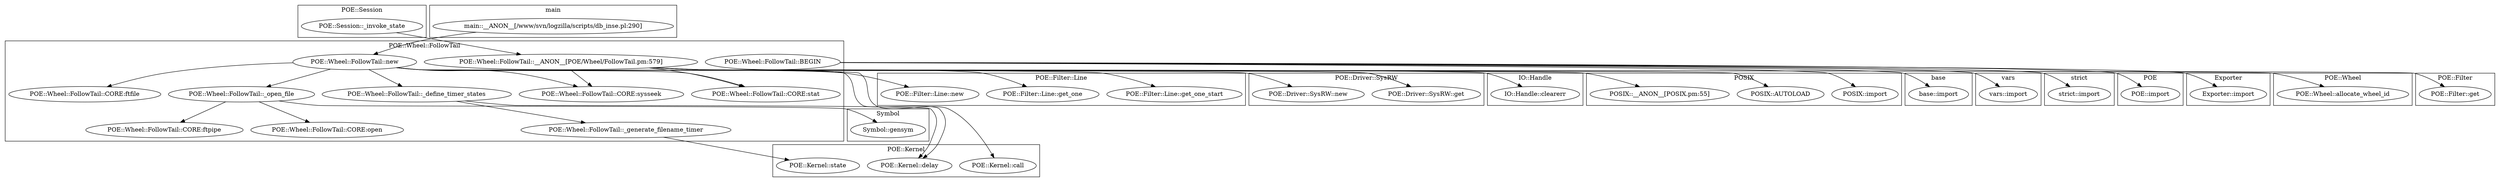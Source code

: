 digraph {
graph [overlap=false]
subgraph cluster_Symbol {
	label="Symbol";
	"Symbol::gensym";
}
subgraph cluster_POE_Wheel_FollowTail {
	label="POE::Wheel::FollowTail";
	"POE::Wheel::FollowTail::__ANON__[POE/Wheel/FollowTail.pm:579]";
	"POE::Wheel::FollowTail::CORE:stat";
	"POE::Wheel::FollowTail::_open_file";
	"POE::Wheel::FollowTail::_define_timer_states";
	"POE::Wheel::FollowTail::_generate_filename_timer";
	"POE::Wheel::FollowTail::BEGIN";
	"POE::Wheel::FollowTail::CORE:ftpipe";
	"POE::Wheel::FollowTail::new";
	"POE::Wheel::FollowTail::CORE:open";
	"POE::Wheel::FollowTail::CORE:sysseek";
	"POE::Wheel::FollowTail::CORE:ftfile";
}
subgraph cluster_POE_Wheel {
	label="POE::Wheel";
	"POE::Wheel::allocate_wheel_id";
}
subgraph cluster_POE_Session {
	label="POE::Session";
	"POE::Session::_invoke_state";
}
subgraph cluster_base {
	label="base";
	"base::import";
}
subgraph cluster_POE_Kernel {
	label="POE::Kernel";
	"POE::Kernel::delay";
	"POE::Kernel::state";
	"POE::Kernel::call";
}
subgraph cluster_POE_Filter {
	label="POE::Filter";
	"POE::Filter::get";
}
subgraph cluster_POE_Filter_Line {
	label="POE::Filter::Line";
	"POE::Filter::Line::get_one_start";
	"POE::Filter::Line::get_one";
	"POE::Filter::Line::new";
}
subgraph cluster_vars {
	label="vars";
	"vars::import";
}
subgraph cluster_main {
	label="main";
	"main::__ANON__[/www/svn/logzilla/scripts/db_inse.pl:290]";
}
subgraph cluster_strict {
	label="strict";
	"strict::import";
}
subgraph cluster_POE_Driver_SysRW {
	label="POE::Driver::SysRW";
	"POE::Driver::SysRW::get";
	"POE::Driver::SysRW::new";
}
subgraph cluster_POE {
	label="POE";
	"POE::import";
}
subgraph cluster_IO_Handle {
	label="IO::Handle";
	"IO::Handle::clearerr";
}
subgraph cluster_POSIX {
	label="POSIX";
	"POSIX::AUTOLOAD";
	"POSIX::import";
	"POSIX::__ANON__[POSIX.pm:55]";
}
subgraph cluster_Exporter {
	label="Exporter";
	"Exporter::import";
}
"POE::Wheel::FollowTail::new" -> "POE::Wheel::allocate_wheel_id";
"POE::Wheel::FollowTail::new" -> "POE::Driver::SysRW::new";
"POE::Wheel::FollowTail::__ANON__[POE/Wheel/FollowTail.pm:579]" -> "POE::Kernel::delay";
"POE::Wheel::FollowTail::_define_timer_states" -> "POE::Kernel::delay";
"POE::Wheel::FollowTail::__ANON__[POE/Wheel/FollowTail.pm:579]" -> "POE::Filter::Line::get_one_start";
"POE::Session::_invoke_state" -> "POE::Wheel::FollowTail::__ANON__[POE/Wheel/FollowTail.pm:579]";
"POE::Wheel::FollowTail::BEGIN" -> "vars::import";
"POE::Wheel::FollowTail::__ANON__[POE/Wheel/FollowTail.pm:579]" -> "POE::Wheel::FollowTail::CORE:stat";
"POE::Wheel::FollowTail::new" -> "POE::Wheel::FollowTail::CORE:stat";
"POE::Wheel::FollowTail::BEGIN" -> "POSIX::import";
"POE::Wheel::FollowTail::__ANON__[POE/Wheel/FollowTail.pm:579]" -> "POSIX::AUTOLOAD";
"POE::Wheel::FollowTail::new" -> "POE::Wheel::FollowTail::_open_file";
"POE::Wheel::FollowTail::__ANON__[POE/Wheel/FollowTail.pm:579]" -> "POE::Kernel::call";
"POE::Wheel::FollowTail::_define_timer_states" -> "POE::Wheel::FollowTail::_generate_filename_timer";
"POE::Wheel::FollowTail::BEGIN" -> "Exporter::import";
"POE::Wheel::FollowTail::__ANON__[POE/Wheel/FollowTail.pm:579]" -> "POE::Driver::SysRW::get";
"POE::Wheel::FollowTail::new" -> "POE::Driver::SysRW::get";
"POE::Wheel::FollowTail::_open_file" -> "POE::Wheel::FollowTail::CORE:ftpipe";
"POE::Wheel::FollowTail::_open_file" -> "POE::Wheel::FollowTail::CORE:open";
"POE::Wheel::FollowTail::__ANON__[POE/Wheel/FollowTail.pm:579]" -> "POSIX::__ANON__[POSIX.pm:55]";
"POE::Wheel::FollowTail::_generate_filename_timer" -> "POE::Kernel::state";
"POE::Wheel::FollowTail::new" -> "POE::Wheel::FollowTail::_define_timer_states";
"POE::Wheel::FollowTail::BEGIN" -> "base::import";
"POE::Wheel::FollowTail::__ANON__[POE/Wheel/FollowTail.pm:579]" -> "POE::Wheel::FollowTail::CORE:sysseek";
"POE::Wheel::FollowTail::new" -> "POE::Wheel::FollowTail::CORE:sysseek";
"POE::Wheel::FollowTail::new" -> "POE::Filter::get";
"POE::Wheel::FollowTail::new" -> "POE::Wheel::FollowTail::CORE:ftfile";
"POE::Wheel::FollowTail::__ANON__[POE/Wheel/FollowTail.pm:579]" -> "POE::Filter::Line::get_one";
"POE::Wheel::FollowTail::BEGIN" -> "POE::import";
"POE::Wheel::FollowTail::_open_file" -> "Symbol::gensym";
"POE::Wheel::FollowTail::BEGIN" -> "strict::import";
"main::__ANON__[/www/svn/logzilla/scripts/db_inse.pl:290]" -> "POE::Wheel::FollowTail::new";
"POE::Wheel::FollowTail::new" -> "POE::Filter::Line::new";
"POE::Wheel::FollowTail::__ANON__[POE/Wheel/FollowTail.pm:579]" -> "IO::Handle::clearerr";
}
